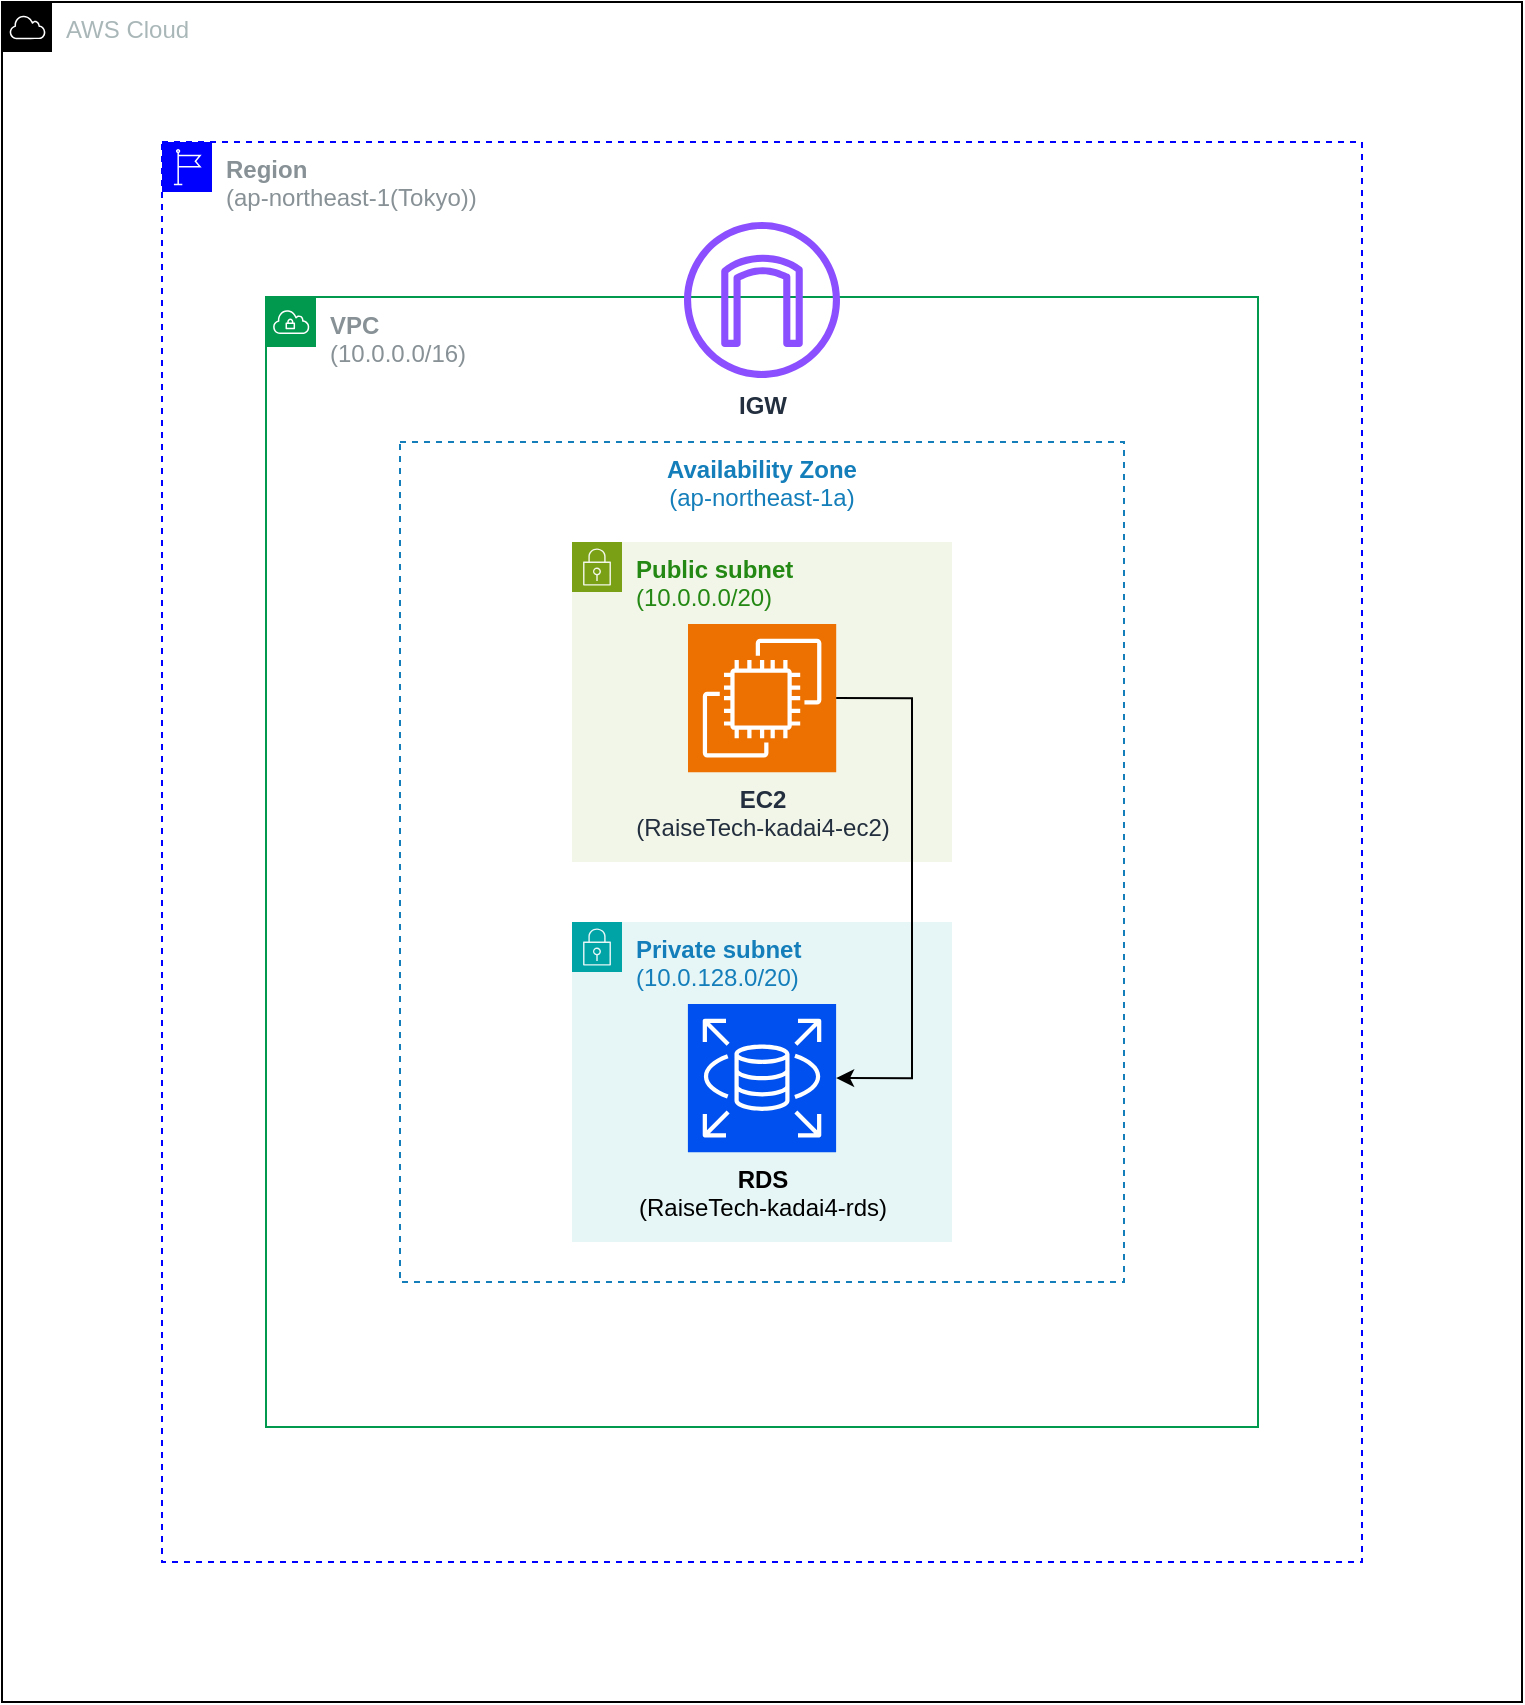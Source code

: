 <mxfile version="24.2.5" type="device">
  <diagram name="ページ1" id="aVvMI3Au1bcrZc1WGVLj">
    <mxGraphModel dx="1818" dy="1070" grid="1" gridSize="10" guides="1" tooltips="1" connect="1" arrows="1" fold="1" page="1" pageScale="1" pageWidth="1169" pageHeight="1654" math="0" shadow="0">
      <root>
        <mxCell id="0" />
        <mxCell id="1" parent="0" />
        <mxCell id="JP5ZXMJ7knnwvwXOP-VK-34" value="" style="group" vertex="1" connectable="0" parent="1">
          <mxGeometry x="205" y="350" width="760" height="850" as="geometry" />
        </mxCell>
        <mxCell id="JP5ZXMJ7knnwvwXOP-VK-27" value="&lt;b&gt;Region&lt;/b&gt;&lt;div&gt;(ap-northeast-1(Tokyo))&lt;/div&gt;" style="sketch=0;outlineConnect=0;gradientColor=none;html=1;whiteSpace=wrap;fontSize=12;fontStyle=0;shape=mxgraph.aws4.group;grIcon=mxgraph.aws4.group_region;strokeColor=#0000FF;fillColor=none;verticalAlign=top;align=left;spacingLeft=30;fontColor=#879196;dashed=1;container=0;" vertex="1" parent="JP5ZXMJ7knnwvwXOP-VK-34">
          <mxGeometry x="80" y="70" width="600" height="710" as="geometry" />
        </mxCell>
        <mxCell id="JP5ZXMJ7knnwvwXOP-VK-20" value="&lt;b&gt;VPC&lt;/b&gt;&lt;br&gt;(10.0.0.0/16)" style="sketch=0;outlineConnect=0;gradientColor=none;html=1;whiteSpace=wrap;fontSize=12;fontStyle=0;shape=mxgraph.aws4.group;grIcon=mxgraph.aws4.group_vpc;strokeColor=#00994D;fillColor=none;verticalAlign=top;align=left;spacingLeft=30;fontColor=#879196;dashed=0;container=0;" vertex="1" parent="JP5ZXMJ7knnwvwXOP-VK-34">
          <mxGeometry x="132" y="147.5" width="496" height="565" as="geometry" />
        </mxCell>
        <mxCell id="JP5ZXMJ7knnwvwXOP-VK-32" value="AWS Cloud" style="sketch=0;outlineConnect=0;gradientColor=none;html=1;whiteSpace=wrap;fontSize=12;fontStyle=0;shape=mxgraph.aws4.group;grIcon=mxgraph.aws4.group_aws_cloud;strokeColor=#000000;fillColor=none;verticalAlign=top;align=left;spacingLeft=30;fontColor=#AAB7B8;dashed=0;container=0;" vertex="1" parent="JP5ZXMJ7knnwvwXOP-VK-34">
          <mxGeometry width="760" height="850" as="geometry" />
        </mxCell>
        <mxCell id="JP5ZXMJ7knnwvwXOP-VK-31" value="&lt;b&gt;IGW&lt;/b&gt;" style="sketch=0;outlineConnect=0;fontColor=#232F3E;gradientColor=none;fillColor=#8C4FFF;strokeColor=none;dashed=0;verticalLabelPosition=bottom;verticalAlign=top;align=center;html=1;fontSize=12;fontStyle=0;aspect=fixed;pointerEvents=1;shape=mxgraph.aws4.internet_gateway;container=0;" vertex="1" parent="JP5ZXMJ7knnwvwXOP-VK-34">
          <mxGeometry x="341" y="110" width="78" height="78" as="geometry" />
        </mxCell>
        <mxCell id="JP5ZXMJ7knnwvwXOP-VK-1" value="&lt;b&gt;Availability Zone&lt;/b&gt;&lt;div&gt;(ap-northeast-1a)&lt;/div&gt;" style="fillColor=none;strokeColor=#147EBA;dashed=1;verticalAlign=top;fontStyle=0;fontColor=#147EBA;whiteSpace=wrap;html=1;container=0;" vertex="1" parent="JP5ZXMJ7knnwvwXOP-VK-34">
          <mxGeometry x="199" y="220" width="362" height="420" as="geometry" />
        </mxCell>
        <mxCell id="JP5ZXMJ7knnwvwXOP-VK-21" style="edgeStyle=orthogonalEdgeStyle;rounded=0;orthogonalLoop=1;jettySize=auto;html=1;exitX=0.5;exitY=1;exitDx=0;exitDy=0;" edge="1" parent="JP5ZXMJ7knnwvwXOP-VK-34" source="JP5ZXMJ7knnwvwXOP-VK-1" target="JP5ZXMJ7knnwvwXOP-VK-1">
          <mxGeometry relative="1" as="geometry" />
        </mxCell>
        <mxCell id="JP5ZXMJ7knnwvwXOP-VK-3" value="&lt;b&gt;Public subnet&lt;/b&gt;&lt;div&gt;(10.0.0.0/20)&lt;br&gt;&lt;/div&gt;" style="points=[[0,0],[0.25,0],[0.5,0],[0.75,0],[1,0],[1,0.25],[1,0.5],[1,0.75],[1,1],[0.75,1],[0.5,1],[0.25,1],[0,1],[0,0.75],[0,0.5],[0,0.25]];outlineConnect=0;gradientColor=none;html=1;whiteSpace=wrap;fontSize=12;fontStyle=0;container=0;pointerEvents=0;collapsible=0;recursiveResize=0;shape=mxgraph.aws4.group;grIcon=mxgraph.aws4.group_security_group;grStroke=0;strokeColor=#7AA116;fillColor=#F2F6E8;verticalAlign=top;align=left;spacingLeft=30;fontColor=#248814;dashed=0;" vertex="1" parent="JP5ZXMJ7knnwvwXOP-VK-34">
          <mxGeometry x="285" y="270" width="190" height="160" as="geometry" />
        </mxCell>
        <mxCell id="JP5ZXMJ7knnwvwXOP-VK-6" value="&lt;b&gt;EC2&lt;/b&gt;&lt;br&gt;(RaiseTech-kadai4-ec2)" style="sketch=0;points=[[0,0,0],[0.25,0,0],[0.5,0,0],[0.75,0,0],[1,0,0],[0,1,0],[0.25,1,0],[0.5,1,0],[0.75,1,0],[1,1,0],[0,0.25,0],[0,0.5,0],[0,0.75,0],[1,0.25,0],[1,0.5,0],[1,0.75,0]];outlineConnect=0;fontColor=#232F3E;fillColor=#ED7100;strokeColor=#ffffff;dashed=0;verticalLabelPosition=bottom;verticalAlign=top;align=center;html=1;fontSize=12;fontStyle=0;aspect=fixed;shape=mxgraph.aws4.resourceIcon;resIcon=mxgraph.aws4.ec2;container=0;" vertex="1" parent="JP5ZXMJ7knnwvwXOP-VK-34">
          <mxGeometry x="343" y="311" width="74.1" height="74.1" as="geometry" />
        </mxCell>
        <mxCell id="JP5ZXMJ7knnwvwXOP-VK-5" value="&lt;b&gt;Private subnet&lt;/b&gt;&lt;div&gt;(&lt;span style=&quot;background-color: initial;&quot;&gt;10.0.128.0/20&lt;/span&gt;&lt;span style=&quot;background-color: initial;&quot;&gt;)&lt;/span&gt;&lt;/div&gt;" style="points=[[0,0],[0.25,0],[0.5,0],[0.75,0],[1,0],[1,0.25],[1,0.5],[1,0.75],[1,1],[0.75,1],[0.5,1],[0.25,1],[0,1],[0,0.75],[0,0.5],[0,0.25]];outlineConnect=0;gradientColor=none;html=1;whiteSpace=wrap;fontSize=12;fontStyle=0;container=0;pointerEvents=0;collapsible=0;recursiveResize=0;shape=mxgraph.aws4.group;grIcon=mxgraph.aws4.group_security_group;grStroke=0;strokeColor=#00A4A6;fillColor=#E6F6F7;verticalAlign=top;align=left;spacingLeft=30;fontColor=#147EBA;dashed=0;" vertex="1" parent="JP5ZXMJ7knnwvwXOP-VK-34">
          <mxGeometry x="285" y="460" width="190" height="160" as="geometry" />
        </mxCell>
        <mxCell id="JP5ZXMJ7knnwvwXOP-VK-7" value="&lt;div&gt;&lt;font color=&quot;#000000&quot;&gt;&lt;b&gt;RDS&lt;/b&gt;&lt;/font&gt;&lt;/div&gt;&lt;font color=&quot;#000000&quot;&gt;(RaiseTech-kadai4-rds)&lt;/font&gt;" style="sketch=0;points=[[0,0,0],[0.25,0,0],[0.5,0,0],[0.75,0,0],[1,0,0],[0,1,0],[0.25,1,0],[0.5,1,0],[0.75,1,0],[1,1,0],[0,0.25,0],[0,0.5,0],[0,0.75,0],[1,0.25,0],[1,0.5,0],[1,0.75,0]];outlineConnect=0;fontColor=#ffffff;fillColor=#0050ef;strokeColor=#FFFFFF;dashed=0;verticalLabelPosition=bottom;verticalAlign=top;align=center;html=1;fontSize=12;fontStyle=0;aspect=fixed;shape=mxgraph.aws4.resourceIcon;resIcon=mxgraph.aws4.rds;container=0;" vertex="1" parent="JP5ZXMJ7knnwvwXOP-VK-34">
          <mxGeometry x="342.95" y="501" width="74.1" height="74.1" as="geometry" />
        </mxCell>
        <mxCell id="JP5ZXMJ7knnwvwXOP-VK-26" style="edgeStyle=orthogonalEdgeStyle;rounded=0;orthogonalLoop=1;jettySize=auto;html=1;exitX=1;exitY=0.5;exitDx=0;exitDy=0;exitPerimeter=0;entryX=1;entryY=0.5;entryDx=0;entryDy=0;entryPerimeter=0;" edge="1" parent="JP5ZXMJ7knnwvwXOP-VK-34" source="JP5ZXMJ7knnwvwXOP-VK-6" target="JP5ZXMJ7knnwvwXOP-VK-7">
          <mxGeometry relative="1" as="geometry">
            <Array as="points">
              <mxPoint x="455" y="348" />
              <mxPoint x="455" y="538" />
            </Array>
          </mxGeometry>
        </mxCell>
      </root>
    </mxGraphModel>
  </diagram>
</mxfile>
